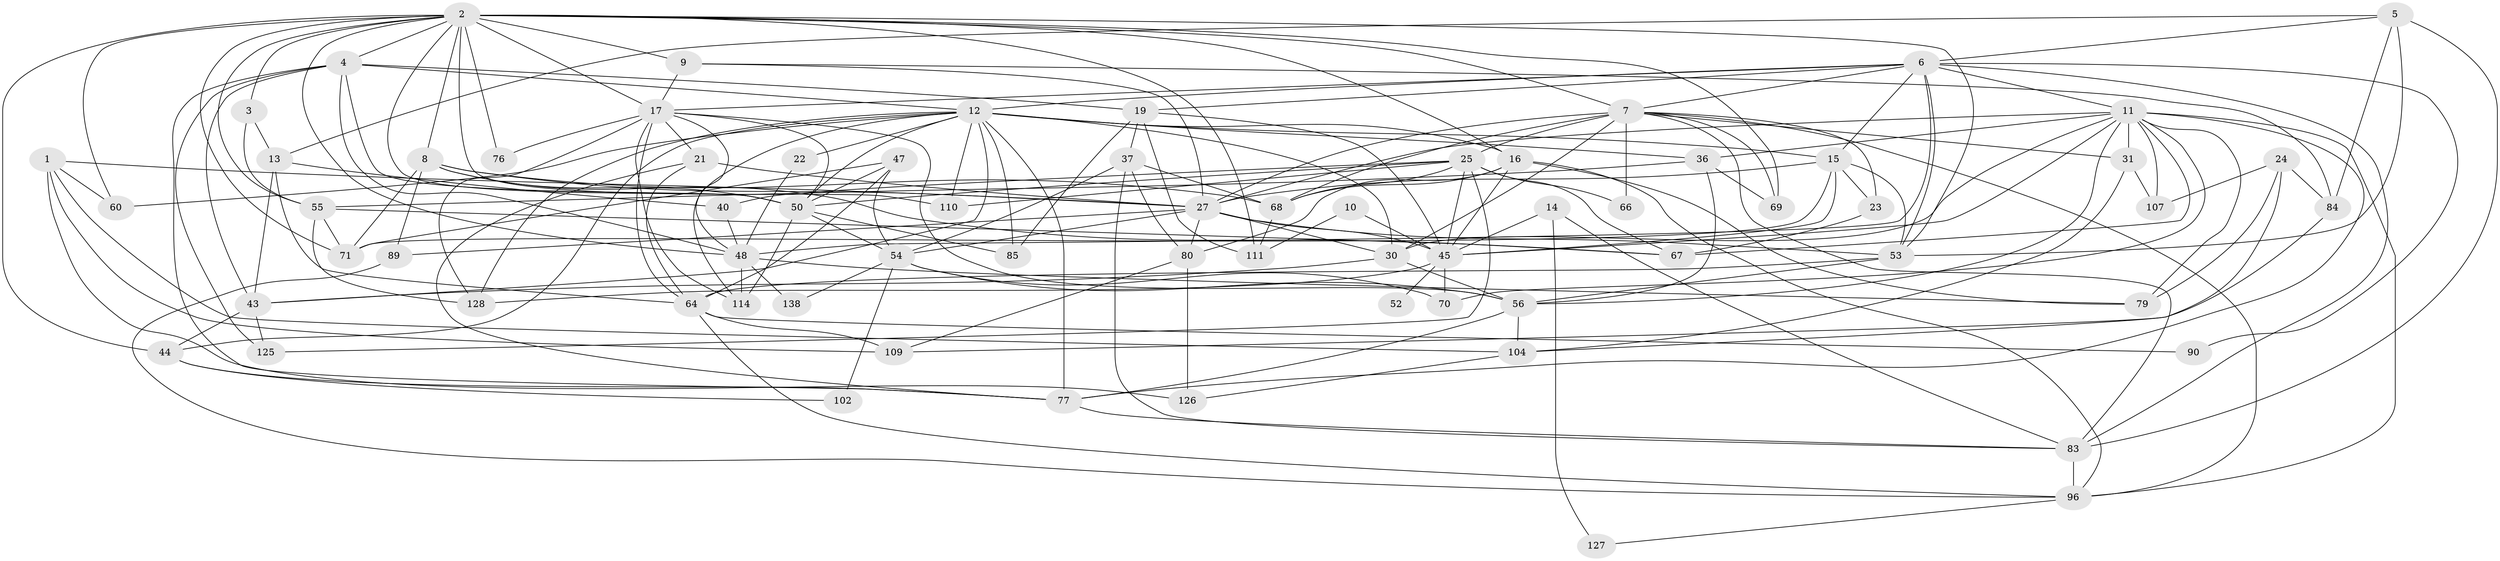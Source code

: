// original degree distribution, {4: 0.28368794326241137, 3: 0.28368794326241137, 5: 0.19148936170212766, 8: 0.02127659574468085, 2: 0.11347517730496454, 7: 0.02127659574468085, 6: 0.0851063829787234}
// Generated by graph-tools (version 1.1) at 2025/15/03/09/25 04:15:00]
// undirected, 70 vertices, 197 edges
graph export_dot {
graph [start="1"]
  node [color=gray90,style=filled];
  1 [super="+18"];
  2 [super="+94+28"];
  3;
  4 [super="+105"];
  5;
  6 [super="+87+29"];
  7 [super="+103"];
  8 [super="+129+26"];
  9;
  10;
  11 [super="+82+137+32"];
  12 [super="+41+20"];
  13;
  14;
  15 [super="+112"];
  16 [super="+46"];
  17 [super="+61+51"];
  19 [super="+35"];
  21;
  22;
  23 [super="+62"];
  24;
  25 [super="+92+59+34"];
  27 [super="+33+115"];
  30 [super="+63"];
  31;
  36 [super="+123"];
  37 [super="+97"];
  40;
  43 [super="+140"];
  44;
  45 [super="+91+108"];
  47 [super="+116"];
  48 [super="+99+78"];
  50 [super="+131+74"];
  52;
  53 [super="+124+57+93+86"];
  54 [super="+72"];
  55 [super="+73"];
  56 [super="+65+134"];
  60;
  64;
  66;
  67 [super="+75"];
  68 [super="+139"];
  69;
  70;
  71 [super="+101"];
  76;
  77 [super="+95"];
  79;
  80 [super="+136"];
  83 [super="+118"];
  84;
  85;
  89 [super="+106"];
  90;
  96 [super="+120+122"];
  102;
  104;
  107;
  109;
  110;
  111;
  114;
  125 [super="+130"];
  126;
  127;
  128;
  138;
  1 -- 109 [weight=2];
  1 -- 104;
  1 -- 27;
  1 -- 60;
  1 -- 126;
  2 -- 17 [weight=2];
  2 -- 55;
  2 -- 44 [weight=2];
  2 -- 111;
  2 -- 60;
  2 -- 76 [weight=2];
  2 -- 3;
  2 -- 4;
  2 -- 69;
  2 -- 7 [weight=2];
  2 -- 8 [weight=2];
  2 -- 9;
  2 -- 71;
  2 -- 16;
  2 -- 110;
  2 -- 48;
  2 -- 50;
  2 -- 53;
  3 -- 13;
  3 -- 55;
  4 -- 48;
  4 -- 50;
  4 -- 12;
  4 -- 77;
  4 -- 43;
  4 -- 125;
  4 -- 19;
  5 -- 13;
  5 -- 83;
  5 -- 6;
  5 -- 84;
  5 -- 53;
  6 -- 15;
  6 -- 12;
  6 -- 48;
  6 -- 19;
  6 -- 17;
  6 -- 83;
  6 -- 53;
  6 -- 7;
  6 -- 90;
  6 -- 11;
  7 -- 31;
  7 -- 69;
  7 -- 66;
  7 -- 96;
  7 -- 27;
  7 -- 25;
  7 -- 83;
  7 -- 68;
  7 -- 23;
  7 -- 30;
  8 -- 71;
  8 -- 27;
  8 -- 67;
  8 -- 68;
  8 -- 89;
  8 -- 50;
  9 -- 84;
  9 -- 17;
  9 -- 27;
  10 -- 111;
  10 -- 45;
  11 -- 45;
  11 -- 79;
  11 -- 30;
  11 -- 56;
  11 -- 96;
  11 -- 107;
  11 -- 31;
  11 -- 70;
  11 -- 36;
  11 -- 77;
  11 -- 67;
  11 -- 27;
  12 -- 43;
  12 -- 36;
  12 -- 22;
  12 -- 77;
  12 -- 15;
  12 -- 50;
  12 -- 128;
  12 -- 44;
  12 -- 110;
  12 -- 16;
  12 -- 114;
  12 -- 85;
  12 -- 60;
  12 -- 30;
  13 -- 43;
  13 -- 40;
  13 -- 64;
  14 -- 127;
  14 -- 83;
  14 -- 45;
  15 -- 27;
  15 -- 45;
  15 -- 71;
  15 -- 23;
  15 -- 53;
  16 -- 80;
  16 -- 68;
  16 -- 96;
  16 -- 45;
  16 -- 79;
  17 -- 21;
  17 -- 128;
  17 -- 50;
  17 -- 56;
  17 -- 48;
  17 -- 64;
  17 -- 114;
  17 -- 76;
  19 -- 85;
  19 -- 111;
  19 -- 37;
  19 -- 45;
  21 -- 64;
  21 -- 77;
  21 -- 27;
  22 -- 48;
  23 -- 67;
  24 -- 104;
  24 -- 84;
  24 -- 79;
  24 -- 107;
  25 -- 68 [weight=2];
  25 -- 40;
  25 -- 66;
  25 -- 67 [weight=2];
  25 -- 45;
  25 -- 110;
  25 -- 125;
  25 -- 50;
  27 -- 45;
  27 -- 89;
  27 -- 53 [weight=2];
  27 -- 80;
  27 -- 30;
  27 -- 54;
  30 -- 56;
  30 -- 43;
  31 -- 107;
  31 -- 104;
  36 -- 69;
  36 -- 56;
  36 -- 55;
  37 -- 80;
  37 -- 68 [weight=2];
  37 -- 83;
  37 -- 54;
  40 -- 48;
  43 -- 44;
  43 -- 125;
  44 -- 77;
  44 -- 102;
  45 -- 52 [weight=2];
  45 -- 70 [weight=2];
  45 -- 128;
  47 -- 64;
  47 -- 71;
  47 -- 54;
  47 -- 50;
  48 -- 138;
  48 -- 114;
  48 -- 79;
  50 -- 114;
  50 -- 85;
  50 -- 54;
  53 -- 64;
  53 -- 56;
  54 -- 70;
  54 -- 56;
  54 -- 102;
  54 -- 138;
  55 -- 128;
  55 -- 71;
  55 -- 67;
  56 -- 104;
  56 -- 77;
  64 -- 90;
  64 -- 109;
  64 -- 96;
  68 -- 111;
  77 -- 83;
  80 -- 109;
  80 -- 126;
  83 -- 96;
  84 -- 109;
  89 -- 96;
  96 -- 127;
  104 -- 126;
}
